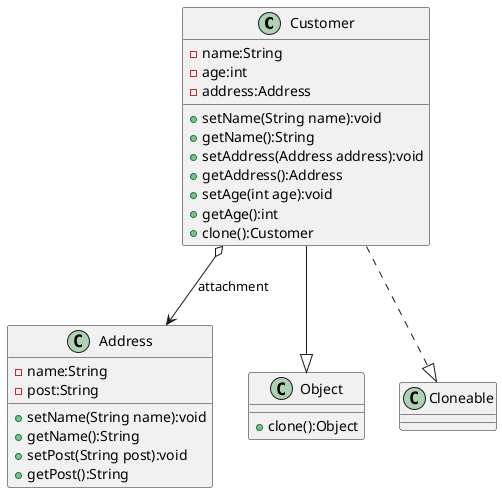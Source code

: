 @startuml 1_6_1

class Customer
{
  - name:String
  - age:int
  - address:Address
  + setName(String name):void
  + getName():String
  + setAddress(Address address):void
  + getAddress():Address
  + setAge(int age):void
  + getAge():int
  + clone():Customer
}

class Address
{
  - name:String
  - post:String
  + setName(String name):void
  + getName():String
  + setPost(String post):void
  + getPost():String
}


class Object
{
  + clone():Object
}


class Cloneable
{
  
}

Customer o--> Address :"attachment"
Customer --|> Object
Customer ..|> Cloneable


@enduml